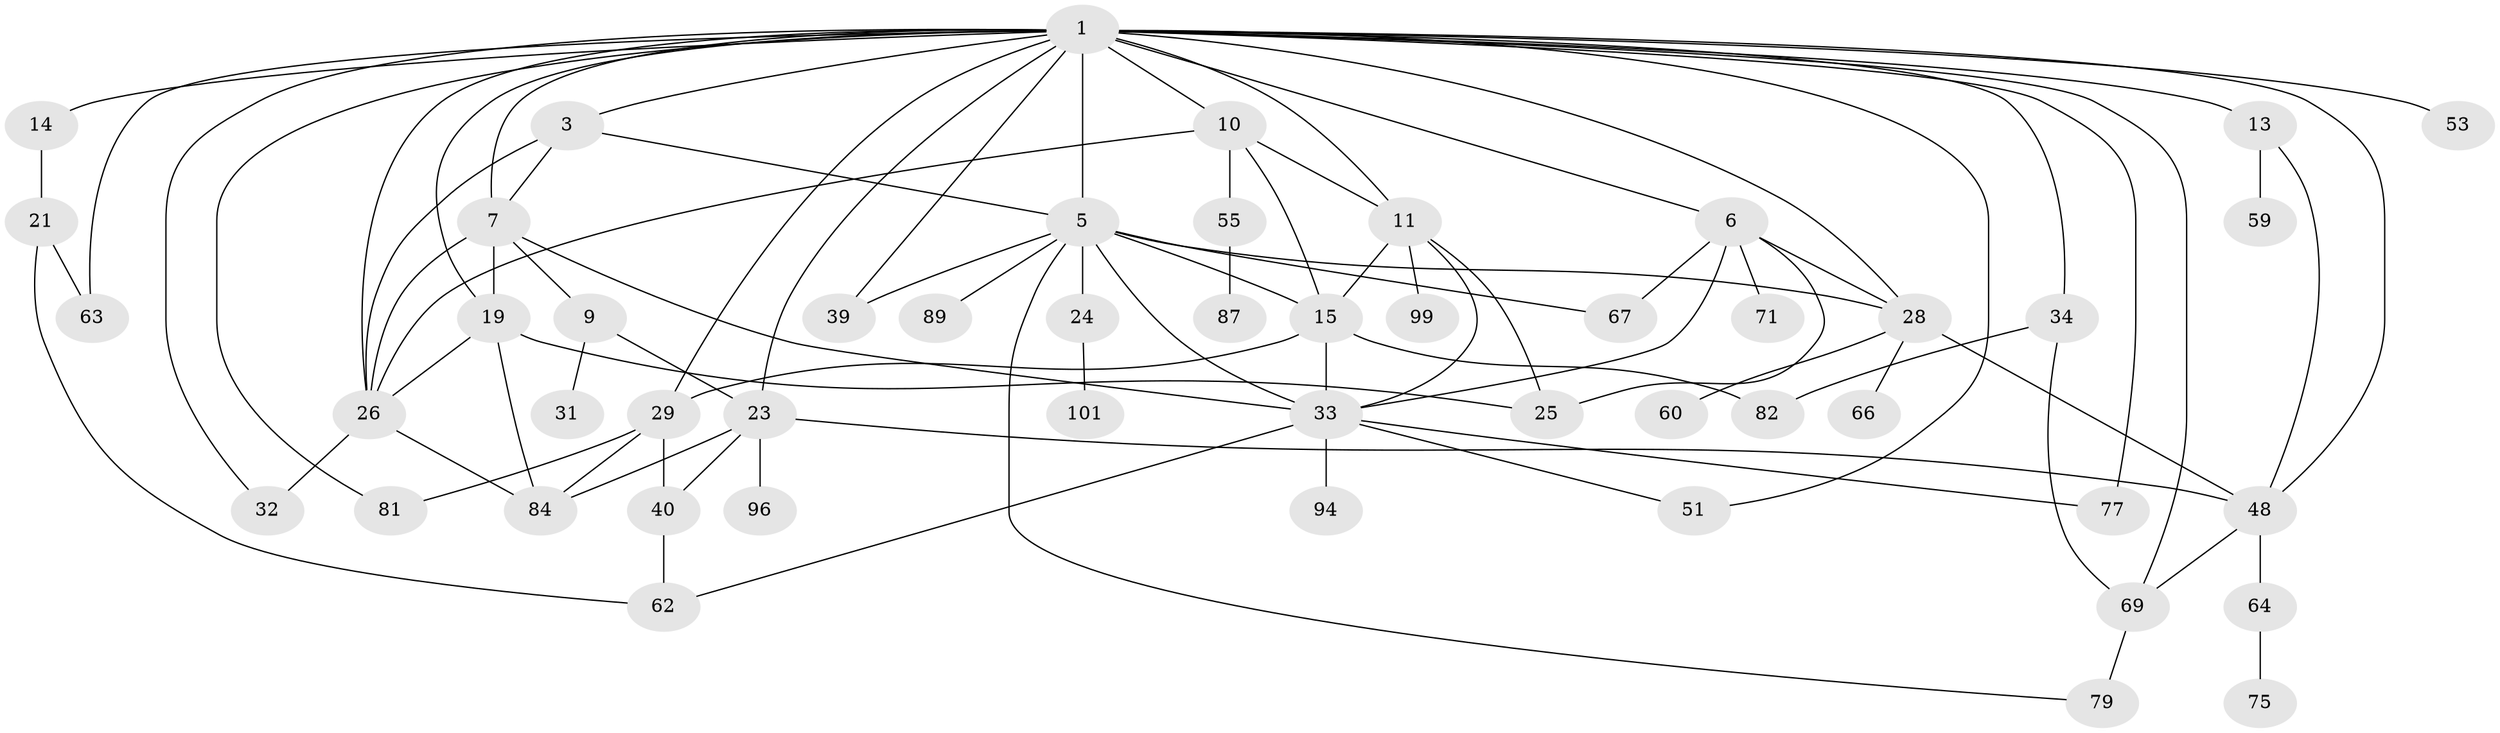 // original degree distribution, {2: 0.3564356435643564, 12: 0.009900990099009901, 4: 0.1188118811881188, 5: 0.07920792079207921, 6: 0.0297029702970297, 7: 0.009900990099009901, 3: 0.2079207920792079, 1: 0.1782178217821782, 8: 0.009900990099009901}
// Generated by graph-tools (version 1.1) at 2025/13/03/09/25 04:13:20]
// undirected, 50 vertices, 89 edges
graph export_dot {
graph [start="1"]
  node [color=gray90,style=filled];
  1 [super="+2+4"];
  3 [super="+18"];
  5 [super="+12"];
  6 [super="+35+73+49"];
  7 [super="+30+43"];
  9 [super="+91"];
  10 [super="+44+68"];
  11 [super="+61+65"];
  13 [super="+16"];
  14;
  15 [super="+93+74"];
  19 [super="+20"];
  21 [super="+98"];
  23 [super="+86"];
  24 [super="+52"];
  25 [super="+27"];
  26 [super="+38+90"];
  28 [super="+47"];
  29 [super="+41"];
  31;
  32;
  33 [super="+37"];
  34;
  39;
  40 [super="+76"];
  48 [super="+78"];
  51;
  53;
  55;
  59;
  60;
  62;
  63 [super="+88"];
  64;
  66;
  67;
  69 [super="+83"];
  71;
  75;
  77;
  79;
  81;
  82;
  84;
  87;
  89;
  94;
  96;
  99;
  101;
  1 -- 3;
  1 -- 5;
  1 -- 6;
  1 -- 7;
  1 -- 69;
  1 -- 10;
  1 -- 11;
  1 -- 13;
  1 -- 14;
  1 -- 77;
  1 -- 19;
  1 -- 23;
  1 -- 26;
  1 -- 28;
  1 -- 29;
  1 -- 32;
  1 -- 34;
  1 -- 51;
  1 -- 63;
  1 -- 48;
  1 -- 81;
  1 -- 53;
  1 -- 39;
  3 -- 5;
  3 -- 7 [weight=2];
  3 -- 26;
  5 -- 24;
  5 -- 89;
  5 -- 15;
  5 -- 28;
  5 -- 67;
  5 -- 39;
  5 -- 79;
  5 -- 33;
  6 -- 25;
  6 -- 71;
  6 -- 28;
  6 -- 33;
  6 -- 67;
  7 -- 9;
  7 -- 33 [weight=2];
  7 -- 26 [weight=2];
  7 -- 19;
  9 -- 31;
  9 -- 23;
  10 -- 15;
  10 -- 26;
  10 -- 55;
  10 -- 11;
  11 -- 99;
  11 -- 15;
  11 -- 25;
  11 -- 33;
  13 -- 48;
  13 -- 59;
  14 -- 21;
  15 -- 29;
  15 -- 82;
  15 -- 33;
  19 -- 84;
  19 -- 25;
  19 -- 26;
  21 -- 62;
  21 -- 63;
  23 -- 40;
  23 -- 48;
  23 -- 96;
  23 -- 84;
  24 -- 101;
  26 -- 32;
  26 -- 84;
  28 -- 66;
  28 -- 48;
  28 -- 60;
  29 -- 40;
  29 -- 81;
  29 -- 84;
  33 -- 51;
  33 -- 77;
  33 -- 62;
  33 -- 94;
  34 -- 69;
  34 -- 82;
  40 -- 62;
  48 -- 64;
  48 -- 69;
  55 -- 87;
  64 -- 75;
  69 -- 79;
}
